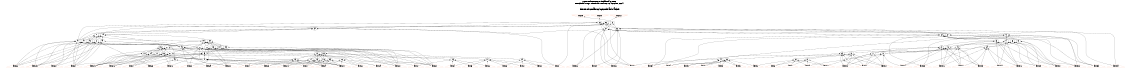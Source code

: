 # Network structure generated by ABC

digraph network {
size = "7.5,10";
center = true;
edge [dir = back];

{
  node [shape = plaintext];
  edge [style = invis];
  LevelTitle1 [label=""];
  LevelTitle2 [label=""];
  Level8 [label = ""];
  Level7 [label = ""];
  Level6 [label = ""];
  Level5 [label = ""];
  Level4 [label = ""];
  Level3 [label = ""];
  Level2 [label = ""];
  Level1 [label = ""];
  Level0 [label = ""];
  LevelTitle1 ->  LevelTitle2 ->  Level8 ->  Level7 ->  Level6 ->  Level5 ->  Level4 ->  Level3 ->  Level2 ->  Level1 ->  Level0;
}

{
  rank = same;
  LevelTitle1;
  title1 [shape=plaintext,
          fontsize=20,
          fontname = "Times-Roman",
          label="Network structure visualized by ABC\nBenchmark \"top\". Time was Wed Oct 16 16:02:00 2024. "
         ];
}

{
  rank = same;
  LevelTitle2;
  title2 [shape=plaintext,
          fontsize=18,
          fontname = "Times-Roman",
          label="The network contains 62 logic nodes and 0 latches.\n"
         ];
}

{
  rank = same;
  Level8;
  Node61 [label = "outport0", shape = invtriangle, color = coral, fillcolor = coral];
  Node62 [label = "outport1", shape = invtriangle, color = coral, fillcolor = coral];
  Node63 [label = "outport2", shape = invtriangle, color = coral, fillcolor = coral];
}

{
  rank = same;
  Level7;
  Node65 [label = "65\n", shape = ellipse];
  Node88 [label = "88\n", shape = ellipse];
  Node126 [label = "126\n", shape = ellipse];
}

{
  rank = same;
  Level6;
  Node66 [label = "66\n", shape = ellipse];
  Node81 [label = "81\n", shape = ellipse];
  Node89 [label = "89\n", shape = ellipse];
}

{
  rank = same;
  Level5;
  Node67 [label = "67\n", shape = ellipse];
  Node72 [label = "72\n", shape = ellipse];
  Node82 [label = "82\n", shape = ellipse];
  Node90 [label = "90\n", shape = ellipse];
  Node119 [label = "119\n", shape = ellipse];
}

{
  rank = same;
  Level4;
  Node68 [label = "68\n", shape = ellipse];
  Node73 [label = "73\n", shape = ellipse];
  Node74 [label = "74\n", shape = ellipse];
  Node83 [label = "83\n", shape = ellipse];
  Node91 [label = "91\n", shape = ellipse];
  Node96 [label = "96\n", shape = ellipse];
  Node97 [label = "97\n", shape = ellipse];
  Node98 [label = "98\n", shape = ellipse];
  Node99 [label = "99\n", shape = ellipse];
  Node100 [label = "100\n", shape = ellipse];
  Node120 [label = "120\n", shape = ellipse];
}

{
  rank = same;
  Level3;
  Node69 [label = "69\n", shape = ellipse];
  Node75 [label = "75\n", shape = ellipse];
  Node76 [label = "76\n", shape = ellipse];
  Node84 [label = "84\n", shape = ellipse];
  Node92 [label = "92\n", shape = ellipse];
  Node101 [label = "101\n", shape = ellipse];
  Node102 [label = "102\n", shape = ellipse];
  Node103 [label = "103\n", shape = ellipse];
  Node104 [label = "104\n", shape = ellipse];
  Node105 [label = "105\n", shape = ellipse];
  Node106 [label = "106\n", shape = ellipse];
  Node121 [label = "121\n", shape = ellipse];
}

{
  rank = same;
  Level2;
  Node70 [label = "70\n", shape = ellipse];
  Node77 [label = "77\n", shape = ellipse];
  Node78 [label = "78\n", shape = ellipse];
  Node85 [label = "85\n", shape = ellipse];
  Node93 [label = "93\n", shape = ellipse];
  Node107 [label = "107\n", shape = ellipse];
  Node108 [label = "108\n", shape = ellipse];
  Node109 [label = "109\n", shape = ellipse];
  Node110 [label = "110\n", shape = ellipse];
  Node111 [label = "111\n", shape = ellipse];
  Node112 [label = "112\n", shape = ellipse];
  Node122 [label = "122\n", shape = ellipse];
}

{
  rank = same;
  Level1;
  Node71 [label = "71\n", shape = ellipse];
  Node79 [label = "79\n", shape = ellipse];
  Node80 [label = "80\n", shape = ellipse];
  Node86 [label = "86\n", shape = ellipse];
  Node87 [label = "87\n", shape = ellipse];
  Node94 [label = "94\n", shape = ellipse];
  Node95 [label = "95\n", shape = ellipse];
  Node113 [label = "113\n", shape = ellipse];
  Node114 [label = "114\n", shape = ellipse];
  Node115 [label = "115\n", shape = ellipse];
  Node116 [label = "116\n", shape = ellipse];
  Node117 [label = "117\n", shape = ellipse];
  Node118 [label = "118\n", shape = ellipse];
  Node123 [label = "123\n", shape = ellipse];
  Node124 [label = "124\n", shape = ellipse];
  Node125 [label = "125\n", shape = ellipse];
}

{
  rank = same;
  Level0;
  Node1 [label = "dest_x0", shape = triangle, color = coral, fillcolor = coral];
  Node2 [label = "dest_x1", shape = triangle, color = coral, fillcolor = coral];
  Node3 [label = "dest_x2", shape = triangle, color = coral, fillcolor = coral];
  Node4 [label = "dest_x3", shape = triangle, color = coral, fillcolor = coral];
  Node5 [label = "dest_x4", shape = triangle, color = coral, fillcolor = coral];
  Node6 [label = "dest_x5", shape = triangle, color = coral, fillcolor = coral];
  Node7 [label = "dest_x6", shape = triangle, color = coral, fillcolor = coral];
  Node8 [label = "dest_x7", shape = triangle, color = coral, fillcolor = coral];
  Node9 [label = "dest_x8", shape = triangle, color = coral, fillcolor = coral];
  Node10 [label = "dest_x9", shape = triangle, color = coral, fillcolor = coral];
  Node11 [label = "dest_x10", shape = triangle, color = coral, fillcolor = coral];
  Node12 [label = "dest_x11", shape = triangle, color = coral, fillcolor = coral];
  Node13 [label = "dest_x12", shape = triangle, color = coral, fillcolor = coral];
  Node14 [label = "dest_x13", shape = triangle, color = coral, fillcolor = coral];
  Node15 [label = "dest_x14", shape = triangle, color = coral, fillcolor = coral];
  Node16 [label = "dest_x15", shape = triangle, color = coral, fillcolor = coral];
  Node17 [label = "dest_x16", shape = triangle, color = coral, fillcolor = coral];
  Node18 [label = "dest_x17", shape = triangle, color = coral, fillcolor = coral];
  Node19 [label = "dest_x18", shape = triangle, color = coral, fillcolor = coral];
  Node20 [label = "dest_x19", shape = triangle, color = coral, fillcolor = coral];
  Node21 [label = "dest_x20", shape = triangle, color = coral, fillcolor = coral];
  Node22 [label = "dest_x21", shape = triangle, color = coral, fillcolor = coral];
  Node23 [label = "dest_x22", shape = triangle, color = coral, fillcolor = coral];
  Node24 [label = "dest_x23", shape = triangle, color = coral, fillcolor = coral];
  Node25 [label = "dest_x24", shape = triangle, color = coral, fillcolor = coral];
  Node26 [label = "dest_x25", shape = triangle, color = coral, fillcolor = coral];
  Node27 [label = "dest_x26", shape = triangle, color = coral, fillcolor = coral];
  Node28 [label = "dest_x27", shape = triangle, color = coral, fillcolor = coral];
  Node29 [label = "dest_x28", shape = triangle, color = coral, fillcolor = coral];
  Node30 [label = "dest_x29", shape = triangle, color = coral, fillcolor = coral];
  Node31 [label = "dest_y0", shape = triangle, color = coral, fillcolor = coral];
  Node32 [label = "dest_y1", shape = triangle, color = coral, fillcolor = coral];
  Node33 [label = "dest_y2", shape = triangle, color = coral, fillcolor = coral];
  Node34 [label = "dest_y3", shape = triangle, color = coral, fillcolor = coral];
  Node35 [label = "dest_y4", shape = triangle, color = coral, fillcolor = coral];
  Node36 [label = "dest_y5", shape = triangle, color = coral, fillcolor = coral];
  Node37 [label = "dest_y6", shape = triangle, color = coral, fillcolor = coral];
  Node38 [label = "dest_y7", shape = triangle, color = coral, fillcolor = coral];
  Node39 [label = "dest_y8", shape = triangle, color = coral, fillcolor = coral];
  Node40 [label = "dest_y9", shape = triangle, color = coral, fillcolor = coral];
  Node41 [label = "dest_y10", shape = triangle, color = coral, fillcolor = coral];
  Node42 [label = "dest_y11", shape = triangle, color = coral, fillcolor = coral];
  Node43 [label = "dest_y12", shape = triangle, color = coral, fillcolor = coral];
  Node44 [label = "dest_y13", shape = triangle, color = coral, fillcolor = coral];
  Node45 [label = "dest_y14", shape = triangle, color = coral, fillcolor = coral];
  Node46 [label = "dest_y15", shape = triangle, color = coral, fillcolor = coral];
  Node47 [label = "dest_y16", shape = triangle, color = coral, fillcolor = coral];
  Node48 [label = "dest_y17", shape = triangle, color = coral, fillcolor = coral];
  Node49 [label = "dest_y18", shape = triangle, color = coral, fillcolor = coral];
  Node50 [label = "dest_y19", shape = triangle, color = coral, fillcolor = coral];
  Node51 [label = "dest_y20", shape = triangle, color = coral, fillcolor = coral];
  Node52 [label = "dest_y21", shape = triangle, color = coral, fillcolor = coral];
  Node53 [label = "dest_y22", shape = triangle, color = coral, fillcolor = coral];
  Node54 [label = "dest_y23", shape = triangle, color = coral, fillcolor = coral];
  Node55 [label = "dest_y24", shape = triangle, color = coral, fillcolor = coral];
  Node56 [label = "dest_y25", shape = triangle, color = coral, fillcolor = coral];
  Node57 [label = "dest_y26", shape = triangle, color = coral, fillcolor = coral];
  Node58 [label = "dest_y27", shape = triangle, color = coral, fillcolor = coral];
  Node59 [label = "dest_y28", shape = triangle, color = coral, fillcolor = coral];
  Node60 [label = "dest_y29", shape = triangle, color = coral, fillcolor = coral];
}

title1 -> title2 [style = invis];
title2 -> Node61 [style = invis];
title2 -> Node62 [style = invis];
title2 -> Node63 [style = invis];
Node61 -> Node62 [style = invis];
Node62 -> Node63 [style = invis];
Node61 -> Node65 [style = solid];
Node62 -> Node88 [style = solid];
Node63 -> Node126 [style = solid];
Node65 -> Node66 [style = solid];
Node65 -> Node81 [style = solid];
Node66 -> Node67 [style = solid];
Node66 -> Node72 [style = solid];
Node66 -> Node27 [style = solid];
Node66 -> Node28 [style = solid];
Node66 -> Node29 [style = solid];
Node66 -> Node30 [style = solid];
Node67 -> Node68 [style = solid];
Node67 -> Node25 [style = solid];
Node67 -> Node26 [style = solid];
Node68 -> Node69 [style = solid];
Node68 -> Node21 [style = solid];
Node68 -> Node22 [style = solid];
Node68 -> Node23 [style = solid];
Node68 -> Node24 [style = solid];
Node69 -> Node70 [style = solid];
Node69 -> Node16 [style = solid];
Node69 -> Node17 [style = solid];
Node69 -> Node18 [style = solid];
Node69 -> Node19 [style = solid];
Node69 -> Node20 [style = solid];
Node70 -> Node71 [style = solid];
Node70 -> Node12 [style = solid];
Node70 -> Node13 [style = solid];
Node70 -> Node14 [style = solid];
Node70 -> Node15 [style = solid];
Node71 -> Node10 [style = solid];
Node71 -> Node11 [style = solid];
Node72 -> Node73 [style = solid];
Node72 -> Node74 [style = solid];
Node72 -> Node23 [style = solid];
Node72 -> Node24 [style = solid];
Node72 -> Node25 [style = solid];
Node72 -> Node26 [style = solid];
Node73 -> Node69 [style = solid];
Node73 -> Node21 [style = solid];
Node73 -> Node22 [style = solid];
Node74 -> Node75 [style = solid];
Node74 -> Node76 [style = solid];
Node74 -> Node19 [style = solid];
Node74 -> Node20 [style = solid];
Node74 -> Node21 [style = solid];
Node74 -> Node22 [style = solid];
Node75 -> Node70 [style = solid];
Node75 -> Node16 [style = solid];
Node75 -> Node17 [style = solid];
Node75 -> Node18 [style = solid];
Node76 -> Node77 [style = solid];
Node76 -> Node78 [style = solid];
Node76 -> Node15 [style = solid];
Node76 -> Node16 [style = solid];
Node76 -> Node17 [style = solid];
Node76 -> Node18 [style = solid];
Node77 -> Node71 [style = solid];
Node77 -> Node12 [style = solid];
Node77 -> Node13 [style = solid];
Node77 -> Node14 [style = solid];
Node78 -> Node71 [style = solid];
Node78 -> Node79 [style = solid];
Node78 -> Node80 [style = solid];
Node78 -> Node12 [style = solid];
Node78 -> Node13 [style = solid];
Node78 -> Node14 [style = solid];
Node79 -> Node1 [style = solid];
Node79 -> Node2 [style = solid];
Node79 -> Node3 [style = solid];
Node79 -> Node4 [style = solid];
Node79 -> Node5 [style = solid];
Node79 -> Node6 [style = solid];
Node80 -> Node7 [style = solid];
Node80 -> Node8 [style = solid];
Node80 -> Node9 [style = solid];
Node80 -> Node10 [style = solid];
Node80 -> Node11 [style = solid];
Node81 -> Node67 [style = solid];
Node81 -> Node82 [style = solid];
Node81 -> Node27 [style = solid];
Node81 -> Node28 [style = solid];
Node81 -> Node29 [style = solid];
Node81 -> Node30 [style = solid];
Node82 -> Node73 [style = solid];
Node82 -> Node83 [style = solid];
Node82 -> Node23 [style = solid];
Node82 -> Node24 [style = solid];
Node82 -> Node25 [style = solid];
Node82 -> Node26 [style = solid];
Node83 -> Node75 [style = solid];
Node83 -> Node84 [style = solid];
Node83 -> Node19 [style = solid];
Node83 -> Node20 [style = solid];
Node83 -> Node21 [style = solid];
Node83 -> Node22 [style = solid];
Node84 -> Node77 [style = solid];
Node84 -> Node85 [style = solid];
Node84 -> Node15 [style = solid];
Node84 -> Node16 [style = solid];
Node84 -> Node17 [style = solid];
Node84 -> Node18 [style = solid];
Node85 -> Node71 [style = solid];
Node85 -> Node86 [style = solid];
Node85 -> Node87 [style = solid];
Node85 -> Node12 [style = solid];
Node85 -> Node13 [style = solid];
Node85 -> Node14 [style = solid];
Node86 -> Node2 [style = solid];
Node86 -> Node3 [style = solid];
Node86 -> Node4 [style = solid];
Node86 -> Node5 [style = solid];
Node86 -> Node6 [style = solid];
Node86 -> Node7 [style = solid];
Node87 -> Node8 [style = solid];
Node87 -> Node9 [style = solid];
Node87 -> Node10 [style = solid];
Node87 -> Node11 [style = solid];
Node88 -> Node66 [style = solid];
Node88 -> Node81 [style = solid];
Node88 -> Node89 [style = solid];
Node88 -> Node91 [style = solid];
Node88 -> Node1 [style = solid];
Node89 -> Node90 [style = solid];
Node89 -> Node119 [style = solid];
Node89 -> Node91 [style = solid];
Node89 -> Node1 [style = solid];
Node89 -> Node31 [style = solid];
Node90 -> Node91 [style = solid];
Node90 -> Node96 [style = solid];
Node90 -> Node97 [style = solid];
Node90 -> Node98 [style = solid];
Node90 -> Node99 [style = solid];
Node90 -> Node100 [style = solid];
Node91 -> Node92 [style = solid];
Node91 -> Node95 [style = solid];
Node91 -> Node55 [style = solid];
Node91 -> Node56 [style = solid];
Node91 -> Node57 [style = solid];
Node91 -> Node58 [style = solid];
Node92 -> Node93 [style = solid];
Node92 -> Node51 [style = solid];
Node92 -> Node52 [style = solid];
Node92 -> Node53 [style = solid];
Node92 -> Node54 [style = solid];
Node93 -> Node94 [style = solid];
Node93 -> Node46 [style = solid];
Node93 -> Node47 [style = solid];
Node93 -> Node48 [style = solid];
Node93 -> Node49 [style = solid];
Node93 -> Node50 [style = solid];
Node94 -> Node40 [style = solid];
Node94 -> Node41 [style = solid];
Node94 -> Node42 [style = solid];
Node94 -> Node43 [style = solid];
Node94 -> Node44 [style = solid];
Node94 -> Node45 [style = solid];
Node95 -> Node59 [style = solid];
Node95 -> Node60 [style = solid];
Node96 -> Node92 [style = solid];
Node96 -> Node55 [style = solid];
Node96 -> Node56 [style = solid];
Node96 -> Node57 [style = solid];
Node96 -> Node58 [style = solid];
Node96 -> Node59 [style = solid];
Node97 -> Node92 [style = solid];
Node97 -> Node55 [style = solid];
Node97 -> Node56 [style = solid];
Node97 -> Node57 [style = solid];
Node97 -> Node58 [style = solid];
Node98 -> Node92 [style = solid];
Node98 -> Node55 [style = solid];
Node98 -> Node56 [style = solid];
Node98 -> Node57 [style = solid];
Node99 -> Node92 [style = solid];
Node99 -> Node55 [style = solid];
Node99 -> Node56 [style = solid];
Node100 -> Node101 [style = solid];
Node100 -> Node102 [style = solid];
Node100 -> Node103 [style = solid];
Node100 -> Node104 [style = solid];
Node100 -> Node105 [style = solid];
Node100 -> Node106 [style = solid];
Node101 -> Node93 [style = solid];
Node101 -> Node51 [style = solid];
Node101 -> Node52 [style = solid];
Node101 -> Node53 [style = solid];
Node101 -> Node54 [style = solid];
Node101 -> Node55 [style = solid];
Node102 -> Node93 [style = solid];
Node102 -> Node51 [style = solid];
Node102 -> Node52 [style = solid];
Node102 -> Node53 [style = solid];
Node102 -> Node54 [style = solid];
Node103 -> Node93 [style = solid];
Node103 -> Node51 [style = solid];
Node103 -> Node52 [style = solid];
Node103 -> Node53 [style = solid];
Node104 -> Node93 [style = solid];
Node104 -> Node51 [style = solid];
Node104 -> Node52 [style = solid];
Node105 -> Node93 [style = solid];
Node105 -> Node51 [style = solid];
Node106 -> Node107 [style = solid];
Node106 -> Node108 [style = solid];
Node106 -> Node109 [style = solid];
Node106 -> Node110 [style = solid];
Node106 -> Node111 [style = solid];
Node106 -> Node112 [style = solid];
Node107 -> Node94 [style = solid];
Node107 -> Node46 [style = solid];
Node107 -> Node47 [style = solid];
Node107 -> Node48 [style = solid];
Node107 -> Node49 [style = solid];
Node107 -> Node50 [style = solid];
Node108 -> Node94 [style = solid];
Node108 -> Node46 [style = solid];
Node108 -> Node47 [style = solid];
Node108 -> Node48 [style = solid];
Node108 -> Node49 [style = solid];
Node109 -> Node94 [style = solid];
Node109 -> Node46 [style = solid];
Node109 -> Node47 [style = solid];
Node109 -> Node48 [style = solid];
Node110 -> Node94 [style = solid];
Node110 -> Node46 [style = solid];
Node110 -> Node47 [style = solid];
Node111 -> Node94 [style = solid];
Node111 -> Node46 [style = solid];
Node112 -> Node113 [style = solid];
Node112 -> Node114 [style = solid];
Node112 -> Node115 [style = solid];
Node112 -> Node116 [style = solid];
Node112 -> Node117 [style = solid];
Node112 -> Node118 [style = solid];
Node113 -> Node40 [style = solid];
Node113 -> Node41 [style = solid];
Node113 -> Node42 [style = solid];
Node113 -> Node43 [style = solid];
Node113 -> Node44 [style = solid];
Node113 -> Node45 [style = solid];
Node114 -> Node40 [style = solid];
Node114 -> Node41 [style = solid];
Node114 -> Node42 [style = solid];
Node114 -> Node43 [style = solid];
Node114 -> Node44 [style = solid];
Node115 -> Node40 [style = solid];
Node115 -> Node41 [style = solid];
Node115 -> Node42 [style = solid];
Node115 -> Node43 [style = solid];
Node116 -> Node40 [style = solid];
Node116 -> Node41 [style = solid];
Node116 -> Node42 [style = solid];
Node117 -> Node32 [style = solid];
Node117 -> Node33 [style = solid];
Node117 -> Node34 [style = solid];
Node117 -> Node35 [style = solid];
Node117 -> Node36 [style = solid];
Node117 -> Node37 [style = solid];
Node118 -> Node38 [style = solid];
Node118 -> Node39 [style = solid];
Node118 -> Node40 [style = solid];
Node118 -> Node41 [style = solid];
Node119 -> Node96 [style = solid];
Node119 -> Node97 [style = solid];
Node119 -> Node98 [style = solid];
Node119 -> Node99 [style = solid];
Node119 -> Node120 [style = solid];
Node119 -> Node101 [style = solid];
Node120 -> Node102 [style = solid];
Node120 -> Node103 [style = solid];
Node120 -> Node104 [style = solid];
Node120 -> Node105 [style = solid];
Node120 -> Node121 [style = solid];
Node120 -> Node107 [style = solid];
Node121 -> Node108 [style = solid];
Node121 -> Node109 [style = solid];
Node121 -> Node110 [style = solid];
Node121 -> Node111 [style = solid];
Node121 -> Node122 [style = solid];
Node121 -> Node113 [style = solid];
Node122 -> Node114 [style = solid];
Node122 -> Node115 [style = solid];
Node122 -> Node116 [style = solid];
Node122 -> Node123 [style = solid];
Node122 -> Node124 [style = solid];
Node122 -> Node125 [style = solid];
Node123 -> Node35 [style = solid];
Node123 -> Node36 [style = solid];
Node123 -> Node37 [style = solid];
Node123 -> Node38 [style = solid];
Node124 -> Node31 [style = solid];
Node124 -> Node32 [style = solid];
Node124 -> Node33 [style = solid];
Node124 -> Node34 [style = solid];
Node125 -> Node39 [style = solid];
Node125 -> Node40 [style = solid];
Node125 -> Node41 [style = solid];
Node125 -> Node60 [style = solid];
Node126 -> Node66 [style = solid];
Node126 -> Node81 [style = solid];
Node126 -> Node90 [style = solid];
Node126 -> Node91 [style = solid];
Node126 -> Node1 [style = solid];
Node126 -> Node31 [style = solid];
}

